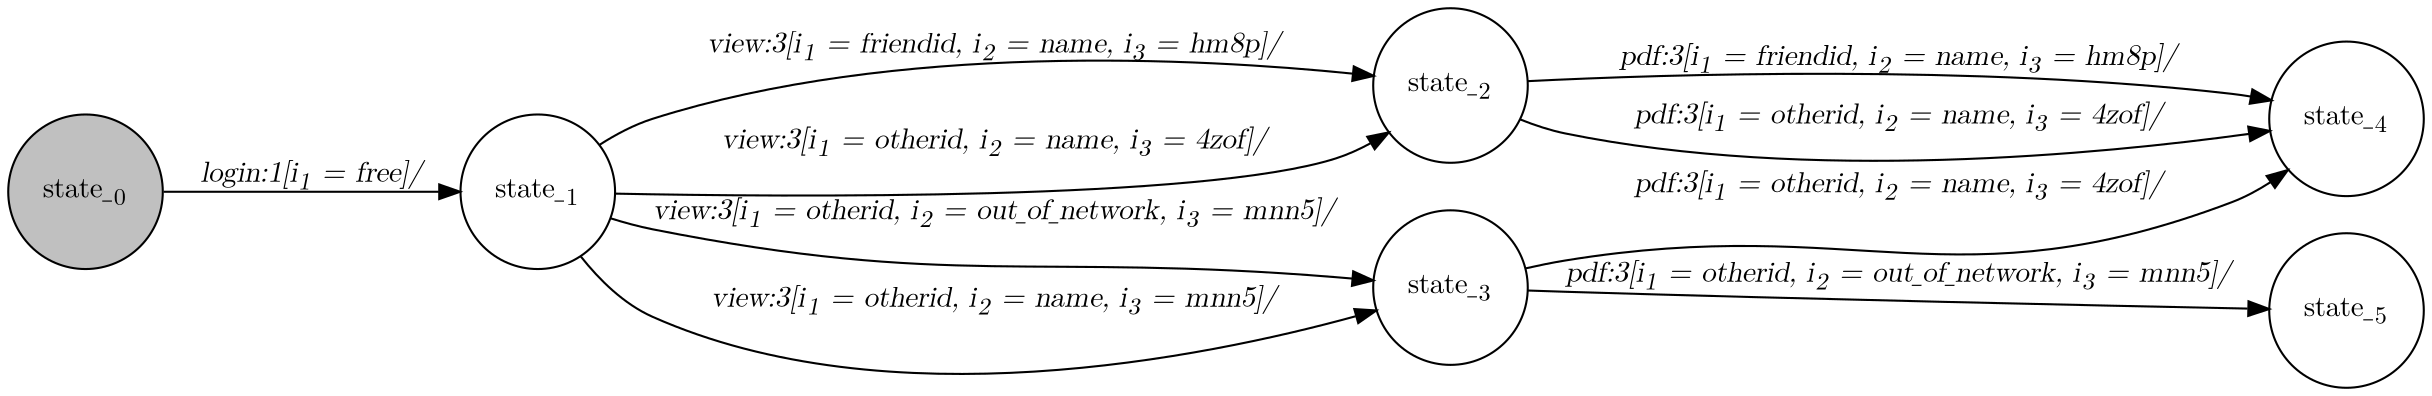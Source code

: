 digraph LinkedIn{
   graph [rankdir="LR", fontname="Latin Modern Math"];
   node [color="black", fillcolor="white", shape="circle", style="filled", fontname="Latin Modern Math"];
   edge [fontname="Latin Modern Math"];

   State_0[fillcolor="gray", label=<state_<sub>0</sub>>];
   State_1[label=<state_<sub>1</sub>>];
   State_2[label=<state_<sub>2</sub>>];
   State_3[label=<state_<sub>3</sub>>];
   State_4[label=<state_<sub>4</sub>>];
   State_5[label=<state_<sub>5</sub>>];

   State_0->State_1[label=<<i>login:1&#91;i<sub>1</sub> = free&#93;/</i>>];
   State_1->State_2[label=<<i>view:3&#91;i<sub>1</sub> = friendid, i<sub>2</sub> = name, i<sub>3</sub> = hm8p&#93;/</i>>];
   State_1->State_2[label=<<i>view:3&#91;i<sub>1</sub> = otherid, i<sub>2</sub> = name, i<sub>3</sub> = 4zof&#93;/</i>>];
   State_1->State_3[label=<<i>view:3&#91;i<sub>1</sub> = otherid, i<sub>2</sub> = out_of_network, i<sub>3</sub> = mnn5&#93;/</i>>];
   State_1->State_3[label=<<i>view:3&#91;i<sub>1</sub> = otherid, i<sub>2</sub> = name, i<sub>3</sub> = mnn5&#93;/</i>>];
   State_2->State_4[label=<<i>pdf:3&#91;i<sub>1</sub> = friendid, i<sub>2</sub> = name, i<sub>3</sub> = hm8p&#93;/</i>>];
   State_3->State_4[label=<<i>pdf:3&#91;i<sub>1</sub> = otherid, i<sub>2</sub> = name, i<sub>3</sub> = 4zof&#93;/</i>>];
   State_2->State_4[label=<<i>pdf:3&#91;i<sub>1</sub> = otherid, i<sub>2</sub> = name, i<sub>3</sub> = 4zof&#93;/</i>>];
   State_3->State_5[label=<<i>pdf:3&#91;i<sub>1</sub> = otherid, i<sub>2</sub> = out_of_network, i<sub>3</sub> = mnn5&#93;/</i>>];
}
